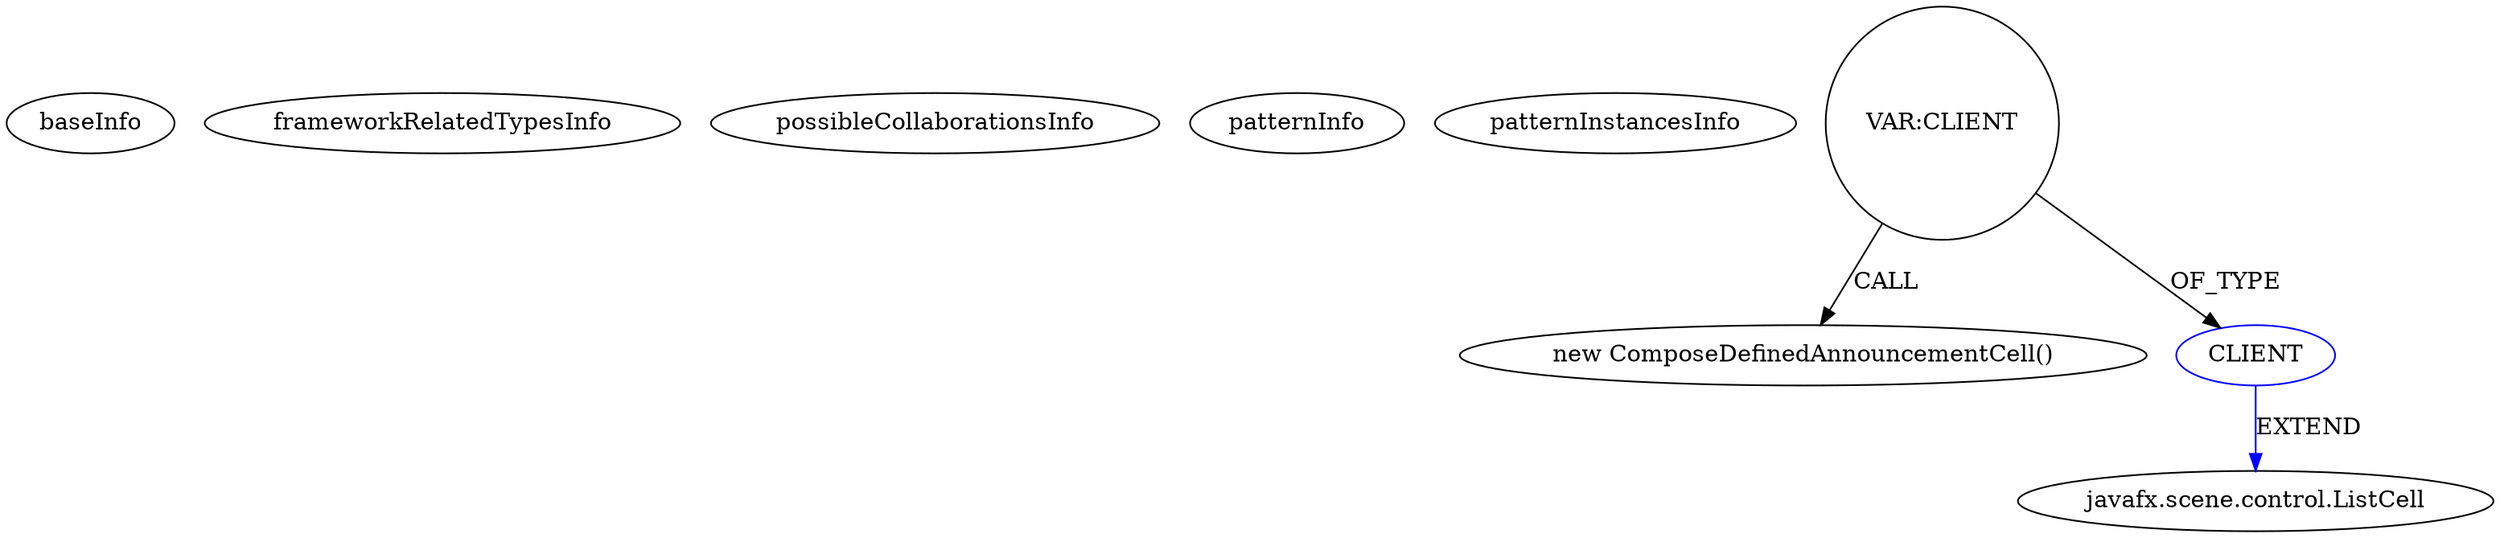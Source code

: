 digraph {
baseInfo[graphId=4561,category="pattern",isAnonymous=false,possibleRelation=false]
frameworkRelatedTypesInfo[]
possibleCollaborationsInfo[]
patternInfo[frequency=2.0,patternRootClient=null]
patternInstancesInfo[0="hock323-eventManager~/hock323-eventManager/EventManager-master/src/eventManager/controller/pokerTournament/AnnouncementsController.java~void chargeSavedAnnouncementList()~2966",1="hock323-eventManager~/hock323-eventManager/EventManager-master/src/eventManager/controller/pokerTournament/AnnouncementsController.java~AnnouncementsController~2965"]
111[label="new ComposeDefinedAnnouncementCell()",vertexType="CONSTRUCTOR_CALL",isFrameworkType=false]
112[label="VAR:CLIENT",vertexType="VARIABLE_EXPRESION",isFrameworkType=false,shape=circle]
113[label="CLIENT",vertexType="REFERENCE_CLIENT_CLASS_DECLARATION",isFrameworkType=false,color=blue]
114[label="javafx.scene.control.ListCell",vertexType="FRAMEWORK_CLASS_TYPE",isFrameworkType=false]
113->114[label="EXTEND",color=blue]
112->113[label="OF_TYPE"]
112->111[label="CALL"]
}
